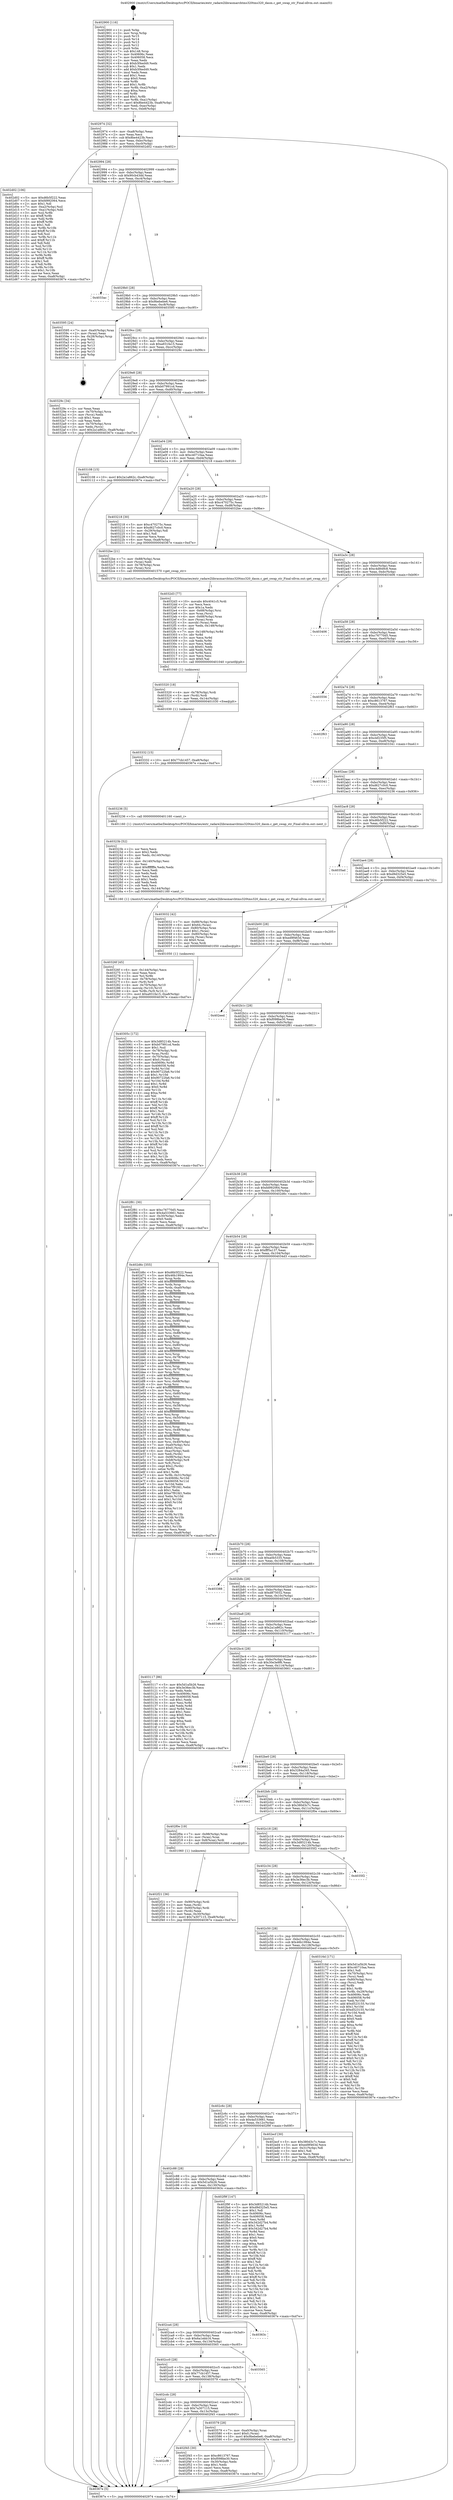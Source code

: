 digraph "0x402900" {
  label = "0x402900 (/mnt/c/Users/mathe/Desktop/tcc/POCII/binaries/extr_radare2librasmarchtms320tms320_dasm.c_get_swap_str_Final-ollvm.out::main(0))"
  labelloc = "t"
  node[shape=record]

  Entry [label="",width=0.3,height=0.3,shape=circle,fillcolor=black,style=filled]
  "0x402974" [label="{
     0x402974 [32]\l
     | [instrs]\l
     &nbsp;&nbsp;0x402974 \<+6\>: mov -0xa8(%rbp),%eax\l
     &nbsp;&nbsp;0x40297a \<+2\>: mov %eax,%ecx\l
     &nbsp;&nbsp;0x40297c \<+6\>: sub $0x8be4423b,%ecx\l
     &nbsp;&nbsp;0x402982 \<+6\>: mov %eax,-0xbc(%rbp)\l
     &nbsp;&nbsp;0x402988 \<+6\>: mov %ecx,-0xc0(%rbp)\l
     &nbsp;&nbsp;0x40298e \<+6\>: je 0000000000402d02 \<main+0x402\>\l
  }"]
  "0x402d02" [label="{
     0x402d02 [106]\l
     | [instrs]\l
     &nbsp;&nbsp;0x402d02 \<+5\>: mov $0xd6b5f222,%eax\l
     &nbsp;&nbsp;0x402d07 \<+5\>: mov $0xfd992064,%ecx\l
     &nbsp;&nbsp;0x402d0c \<+2\>: mov $0x1,%dl\l
     &nbsp;&nbsp;0x402d0e \<+7\>: mov -0xa2(%rbp),%sil\l
     &nbsp;&nbsp;0x402d15 \<+7\>: mov -0xa1(%rbp),%dil\l
     &nbsp;&nbsp;0x402d1c \<+3\>: mov %sil,%r8b\l
     &nbsp;&nbsp;0x402d1f \<+4\>: xor $0xff,%r8b\l
     &nbsp;&nbsp;0x402d23 \<+3\>: mov %dil,%r9b\l
     &nbsp;&nbsp;0x402d26 \<+4\>: xor $0xff,%r9b\l
     &nbsp;&nbsp;0x402d2a \<+3\>: xor $0x1,%dl\l
     &nbsp;&nbsp;0x402d2d \<+3\>: mov %r8b,%r10b\l
     &nbsp;&nbsp;0x402d30 \<+4\>: and $0xff,%r10b\l
     &nbsp;&nbsp;0x402d34 \<+3\>: and %dl,%sil\l
     &nbsp;&nbsp;0x402d37 \<+3\>: mov %r9b,%r11b\l
     &nbsp;&nbsp;0x402d3a \<+4\>: and $0xff,%r11b\l
     &nbsp;&nbsp;0x402d3e \<+3\>: and %dl,%dil\l
     &nbsp;&nbsp;0x402d41 \<+3\>: or %sil,%r10b\l
     &nbsp;&nbsp;0x402d44 \<+3\>: or %dil,%r11b\l
     &nbsp;&nbsp;0x402d47 \<+3\>: xor %r11b,%r10b\l
     &nbsp;&nbsp;0x402d4a \<+3\>: or %r9b,%r8b\l
     &nbsp;&nbsp;0x402d4d \<+4\>: xor $0xff,%r8b\l
     &nbsp;&nbsp;0x402d51 \<+3\>: or $0x1,%dl\l
     &nbsp;&nbsp;0x402d54 \<+3\>: and %dl,%r8b\l
     &nbsp;&nbsp;0x402d57 \<+3\>: or %r8b,%r10b\l
     &nbsp;&nbsp;0x402d5a \<+4\>: test $0x1,%r10b\l
     &nbsp;&nbsp;0x402d5e \<+3\>: cmovne %ecx,%eax\l
     &nbsp;&nbsp;0x402d61 \<+6\>: mov %eax,-0xa8(%rbp)\l
     &nbsp;&nbsp;0x402d67 \<+5\>: jmp 000000000040367e \<main+0xd7e\>\l
  }"]
  "0x402994" [label="{
     0x402994 [28]\l
     | [instrs]\l
     &nbsp;&nbsp;0x402994 \<+5\>: jmp 0000000000402999 \<main+0x99\>\l
     &nbsp;&nbsp;0x402999 \<+6\>: mov -0xbc(%rbp),%eax\l
     &nbsp;&nbsp;0x40299f \<+5\>: sub $0x90cb43dd,%eax\l
     &nbsp;&nbsp;0x4029a4 \<+6\>: mov %eax,-0xc4(%rbp)\l
     &nbsp;&nbsp;0x4029aa \<+6\>: je 00000000004033ac \<main+0xaac\>\l
  }"]
  "0x40367e" [label="{
     0x40367e [5]\l
     | [instrs]\l
     &nbsp;&nbsp;0x40367e \<+5\>: jmp 0000000000402974 \<main+0x74\>\l
  }"]
  "0x402900" [label="{
     0x402900 [116]\l
     | [instrs]\l
     &nbsp;&nbsp;0x402900 \<+1\>: push %rbp\l
     &nbsp;&nbsp;0x402901 \<+3\>: mov %rsp,%rbp\l
     &nbsp;&nbsp;0x402904 \<+2\>: push %r15\l
     &nbsp;&nbsp;0x402906 \<+2\>: push %r14\l
     &nbsp;&nbsp;0x402908 \<+2\>: push %r13\l
     &nbsp;&nbsp;0x40290a \<+2\>: push %r12\l
     &nbsp;&nbsp;0x40290c \<+1\>: push %rbx\l
     &nbsp;&nbsp;0x40290d \<+7\>: sub $0x148,%rsp\l
     &nbsp;&nbsp;0x402914 \<+7\>: mov 0x40606c,%eax\l
     &nbsp;&nbsp;0x40291b \<+7\>: mov 0x406058,%ecx\l
     &nbsp;&nbsp;0x402922 \<+2\>: mov %eax,%edx\l
     &nbsp;&nbsp;0x402924 \<+6\>: sub $0xb3f4ed49,%edx\l
     &nbsp;&nbsp;0x40292a \<+3\>: sub $0x1,%edx\l
     &nbsp;&nbsp;0x40292d \<+6\>: add $0xb3f4ed49,%edx\l
     &nbsp;&nbsp;0x402933 \<+3\>: imul %edx,%eax\l
     &nbsp;&nbsp;0x402936 \<+3\>: and $0x1,%eax\l
     &nbsp;&nbsp;0x402939 \<+3\>: cmp $0x0,%eax\l
     &nbsp;&nbsp;0x40293c \<+4\>: sete %r8b\l
     &nbsp;&nbsp;0x402940 \<+4\>: and $0x1,%r8b\l
     &nbsp;&nbsp;0x402944 \<+7\>: mov %r8b,-0xa2(%rbp)\l
     &nbsp;&nbsp;0x40294b \<+3\>: cmp $0xa,%ecx\l
     &nbsp;&nbsp;0x40294e \<+4\>: setl %r8b\l
     &nbsp;&nbsp;0x402952 \<+4\>: and $0x1,%r8b\l
     &nbsp;&nbsp;0x402956 \<+7\>: mov %r8b,-0xa1(%rbp)\l
     &nbsp;&nbsp;0x40295d \<+10\>: movl $0x8be4423b,-0xa8(%rbp)\l
     &nbsp;&nbsp;0x402967 \<+6\>: mov %edi,-0xac(%rbp)\l
     &nbsp;&nbsp;0x40296d \<+7\>: mov %rsi,-0xb8(%rbp)\l
  }"]
  Exit [label="",width=0.3,height=0.3,shape=circle,fillcolor=black,style=filled,peripheries=2]
  "0x4033ac" [label="{
     0x4033ac\l
  }", style=dashed]
  "0x4029b0" [label="{
     0x4029b0 [28]\l
     | [instrs]\l
     &nbsp;&nbsp;0x4029b0 \<+5\>: jmp 00000000004029b5 \<main+0xb5\>\l
     &nbsp;&nbsp;0x4029b5 \<+6\>: mov -0xbc(%rbp),%eax\l
     &nbsp;&nbsp;0x4029bb \<+5\>: sub $0x9bebebe6,%eax\l
     &nbsp;&nbsp;0x4029c0 \<+6\>: mov %eax,-0xc8(%rbp)\l
     &nbsp;&nbsp;0x4029c6 \<+6\>: je 0000000000403595 \<main+0xc95\>\l
  }"]
  "0x403332" [label="{
     0x403332 [15]\l
     | [instrs]\l
     &nbsp;&nbsp;0x403332 \<+10\>: movl $0x77cb1457,-0xa8(%rbp)\l
     &nbsp;&nbsp;0x40333c \<+5\>: jmp 000000000040367e \<main+0xd7e\>\l
  }"]
  "0x403595" [label="{
     0x403595 [24]\l
     | [instrs]\l
     &nbsp;&nbsp;0x403595 \<+7\>: mov -0xa0(%rbp),%rax\l
     &nbsp;&nbsp;0x40359c \<+2\>: mov (%rax),%eax\l
     &nbsp;&nbsp;0x40359e \<+4\>: lea -0x28(%rbp),%rsp\l
     &nbsp;&nbsp;0x4035a2 \<+1\>: pop %rbx\l
     &nbsp;&nbsp;0x4035a3 \<+2\>: pop %r12\l
     &nbsp;&nbsp;0x4035a5 \<+2\>: pop %r13\l
     &nbsp;&nbsp;0x4035a7 \<+2\>: pop %r14\l
     &nbsp;&nbsp;0x4035a9 \<+2\>: pop %r15\l
     &nbsp;&nbsp;0x4035ab \<+1\>: pop %rbp\l
     &nbsp;&nbsp;0x4035ac \<+1\>: ret\l
  }"]
  "0x4029cc" [label="{
     0x4029cc [28]\l
     | [instrs]\l
     &nbsp;&nbsp;0x4029cc \<+5\>: jmp 00000000004029d1 \<main+0xd1\>\l
     &nbsp;&nbsp;0x4029d1 \<+6\>: mov -0xbc(%rbp),%eax\l
     &nbsp;&nbsp;0x4029d7 \<+5\>: sub $0xa931fa15,%eax\l
     &nbsp;&nbsp;0x4029dc \<+6\>: mov %eax,-0xcc(%rbp)\l
     &nbsp;&nbsp;0x4029e2 \<+6\>: je 000000000040329c \<main+0x99c\>\l
  }"]
  "0x403320" [label="{
     0x403320 [18]\l
     | [instrs]\l
     &nbsp;&nbsp;0x403320 \<+4\>: mov -0x78(%rbp),%rdi\l
     &nbsp;&nbsp;0x403324 \<+3\>: mov (%rdi),%rdi\l
     &nbsp;&nbsp;0x403327 \<+6\>: mov %eax,-0x14c(%rbp)\l
     &nbsp;&nbsp;0x40332d \<+5\>: call 0000000000401030 \<free@plt\>\l
     | [calls]\l
     &nbsp;&nbsp;0x401030 \{1\} (unknown)\l
  }"]
  "0x40329c" [label="{
     0x40329c [34]\l
     | [instrs]\l
     &nbsp;&nbsp;0x40329c \<+2\>: xor %eax,%eax\l
     &nbsp;&nbsp;0x40329e \<+4\>: mov -0x70(%rbp),%rcx\l
     &nbsp;&nbsp;0x4032a2 \<+2\>: mov (%rcx),%edx\l
     &nbsp;&nbsp;0x4032a4 \<+3\>: sub $0x1,%eax\l
     &nbsp;&nbsp;0x4032a7 \<+2\>: sub %eax,%edx\l
     &nbsp;&nbsp;0x4032a9 \<+4\>: mov -0x70(%rbp),%rcx\l
     &nbsp;&nbsp;0x4032ad \<+2\>: mov %edx,(%rcx)\l
     &nbsp;&nbsp;0x4032af \<+10\>: movl $0x2a1a862c,-0xa8(%rbp)\l
     &nbsp;&nbsp;0x4032b9 \<+5\>: jmp 000000000040367e \<main+0xd7e\>\l
  }"]
  "0x4029e8" [label="{
     0x4029e8 [28]\l
     | [instrs]\l
     &nbsp;&nbsp;0x4029e8 \<+5\>: jmp 00000000004029ed \<main+0xed\>\l
     &nbsp;&nbsp;0x4029ed \<+6\>: mov -0xbc(%rbp),%eax\l
     &nbsp;&nbsp;0x4029f3 \<+5\>: sub $0xb07991cd,%eax\l
     &nbsp;&nbsp;0x4029f8 \<+6\>: mov %eax,-0xd0(%rbp)\l
     &nbsp;&nbsp;0x4029fe \<+6\>: je 0000000000403108 \<main+0x808\>\l
  }"]
  "0x4032d3" [label="{
     0x4032d3 [77]\l
     | [instrs]\l
     &nbsp;&nbsp;0x4032d3 \<+10\>: movabs $0x4041c5,%rdi\l
     &nbsp;&nbsp;0x4032dd \<+2\>: xor %ecx,%ecx\l
     &nbsp;&nbsp;0x4032df \<+5\>: mov $0x1a,%edx\l
     &nbsp;&nbsp;0x4032e4 \<+4\>: mov -0x68(%rbp),%rsi\l
     &nbsp;&nbsp;0x4032e8 \<+3\>: mov %rax,(%rsi)\l
     &nbsp;&nbsp;0x4032eb \<+4\>: mov -0x68(%rbp),%rax\l
     &nbsp;&nbsp;0x4032ef \<+3\>: mov (%rax),%rax\l
     &nbsp;&nbsp;0x4032f2 \<+3\>: movsbl (%rax),%eax\l
     &nbsp;&nbsp;0x4032f5 \<+6\>: mov %edx,-0x148(%rbp)\l
     &nbsp;&nbsp;0x4032fb \<+1\>: cltd\l
     &nbsp;&nbsp;0x4032fc \<+7\>: mov -0x148(%rbp),%r8d\l
     &nbsp;&nbsp;0x403303 \<+3\>: idiv %r8d\l
     &nbsp;&nbsp;0x403306 \<+3\>: mov %ecx,%r9d\l
     &nbsp;&nbsp;0x403309 \<+3\>: sub %edx,%r9d\l
     &nbsp;&nbsp;0x40330c \<+2\>: mov %ecx,%edx\l
     &nbsp;&nbsp;0x40330e \<+3\>: sub $0x61,%edx\l
     &nbsp;&nbsp;0x403311 \<+3\>: add %edx,%r9d\l
     &nbsp;&nbsp;0x403314 \<+3\>: sub %r9d,%ecx\l
     &nbsp;&nbsp;0x403317 \<+2\>: mov %ecx,%esi\l
     &nbsp;&nbsp;0x403319 \<+2\>: mov $0x0,%al\l
     &nbsp;&nbsp;0x40331b \<+5\>: call 0000000000401040 \<printf@plt\>\l
     | [calls]\l
     &nbsp;&nbsp;0x401040 \{1\} (unknown)\l
  }"]
  "0x403108" [label="{
     0x403108 [15]\l
     | [instrs]\l
     &nbsp;&nbsp;0x403108 \<+10\>: movl $0x2a1a862c,-0xa8(%rbp)\l
     &nbsp;&nbsp;0x403112 \<+5\>: jmp 000000000040367e \<main+0xd7e\>\l
  }"]
  "0x402a04" [label="{
     0x402a04 [28]\l
     | [instrs]\l
     &nbsp;&nbsp;0x402a04 \<+5\>: jmp 0000000000402a09 \<main+0x109\>\l
     &nbsp;&nbsp;0x402a09 \<+6\>: mov -0xbc(%rbp),%eax\l
     &nbsp;&nbsp;0x402a0f \<+5\>: sub $0xc40710aa,%eax\l
     &nbsp;&nbsp;0x402a14 \<+6\>: mov %eax,-0xd4(%rbp)\l
     &nbsp;&nbsp;0x402a1a \<+6\>: je 0000000000403218 \<main+0x918\>\l
  }"]
  "0x40326f" [label="{
     0x40326f [45]\l
     | [instrs]\l
     &nbsp;&nbsp;0x40326f \<+6\>: mov -0x144(%rbp),%ecx\l
     &nbsp;&nbsp;0x403275 \<+3\>: imul %eax,%ecx\l
     &nbsp;&nbsp;0x403278 \<+3\>: mov %cl,%r8b\l
     &nbsp;&nbsp;0x40327b \<+4\>: mov -0x78(%rbp),%r9\l
     &nbsp;&nbsp;0x40327f \<+3\>: mov (%r9),%r9\l
     &nbsp;&nbsp;0x403282 \<+4\>: mov -0x70(%rbp),%r10\l
     &nbsp;&nbsp;0x403286 \<+3\>: movslq (%r10),%r10\l
     &nbsp;&nbsp;0x403289 \<+4\>: mov %r8b,(%r9,%r10,1)\l
     &nbsp;&nbsp;0x40328d \<+10\>: movl $0xa931fa15,-0xa8(%rbp)\l
     &nbsp;&nbsp;0x403297 \<+5\>: jmp 000000000040367e \<main+0xd7e\>\l
  }"]
  "0x403218" [label="{
     0x403218 [30]\l
     | [instrs]\l
     &nbsp;&nbsp;0x403218 \<+5\>: mov $0xc470275c,%eax\l
     &nbsp;&nbsp;0x40321d \<+5\>: mov $0xd627c0c0,%ecx\l
     &nbsp;&nbsp;0x403222 \<+3\>: mov -0x29(%rbp),%dl\l
     &nbsp;&nbsp;0x403225 \<+3\>: test $0x1,%dl\l
     &nbsp;&nbsp;0x403228 \<+3\>: cmovne %ecx,%eax\l
     &nbsp;&nbsp;0x40322b \<+6\>: mov %eax,-0xa8(%rbp)\l
     &nbsp;&nbsp;0x403231 \<+5\>: jmp 000000000040367e \<main+0xd7e\>\l
  }"]
  "0x402a20" [label="{
     0x402a20 [28]\l
     | [instrs]\l
     &nbsp;&nbsp;0x402a20 \<+5\>: jmp 0000000000402a25 \<main+0x125\>\l
     &nbsp;&nbsp;0x402a25 \<+6\>: mov -0xbc(%rbp),%eax\l
     &nbsp;&nbsp;0x402a2b \<+5\>: sub $0xc470275c,%eax\l
     &nbsp;&nbsp;0x402a30 \<+6\>: mov %eax,-0xd8(%rbp)\l
     &nbsp;&nbsp;0x402a36 \<+6\>: je 00000000004032be \<main+0x9be\>\l
  }"]
  "0x40323b" [label="{
     0x40323b [52]\l
     | [instrs]\l
     &nbsp;&nbsp;0x40323b \<+2\>: xor %ecx,%ecx\l
     &nbsp;&nbsp;0x40323d \<+5\>: mov $0x2,%edx\l
     &nbsp;&nbsp;0x403242 \<+6\>: mov %edx,-0x140(%rbp)\l
     &nbsp;&nbsp;0x403248 \<+1\>: cltd\l
     &nbsp;&nbsp;0x403249 \<+6\>: mov -0x140(%rbp),%esi\l
     &nbsp;&nbsp;0x40324f \<+2\>: idiv %esi\l
     &nbsp;&nbsp;0x403251 \<+6\>: imul $0xfffffffe,%edx,%edx\l
     &nbsp;&nbsp;0x403257 \<+2\>: mov %ecx,%edi\l
     &nbsp;&nbsp;0x403259 \<+2\>: sub %edx,%edi\l
     &nbsp;&nbsp;0x40325b \<+2\>: mov %ecx,%edx\l
     &nbsp;&nbsp;0x40325d \<+3\>: sub $0x1,%edx\l
     &nbsp;&nbsp;0x403260 \<+2\>: add %edx,%edi\l
     &nbsp;&nbsp;0x403262 \<+2\>: sub %edi,%ecx\l
     &nbsp;&nbsp;0x403264 \<+6\>: mov %ecx,-0x144(%rbp)\l
     &nbsp;&nbsp;0x40326a \<+5\>: call 0000000000401160 \<next_i\>\l
     | [calls]\l
     &nbsp;&nbsp;0x401160 \{1\} (/mnt/c/Users/mathe/Desktop/tcc/POCII/binaries/extr_radare2librasmarchtms320tms320_dasm.c_get_swap_str_Final-ollvm.out::next_i)\l
  }"]
  "0x4032be" [label="{
     0x4032be [21]\l
     | [instrs]\l
     &nbsp;&nbsp;0x4032be \<+7\>: mov -0x88(%rbp),%rax\l
     &nbsp;&nbsp;0x4032c5 \<+2\>: mov (%rax),%edi\l
     &nbsp;&nbsp;0x4032c7 \<+4\>: mov -0x78(%rbp),%rax\l
     &nbsp;&nbsp;0x4032cb \<+3\>: mov (%rax),%rsi\l
     &nbsp;&nbsp;0x4032ce \<+5\>: call 0000000000401570 \<get_swap_str\>\l
     | [calls]\l
     &nbsp;&nbsp;0x401570 \{1\} (/mnt/c/Users/mathe/Desktop/tcc/POCII/binaries/extr_radare2librasmarchtms320tms320_dasm.c_get_swap_str_Final-ollvm.out::get_swap_str)\l
  }"]
  "0x402a3c" [label="{
     0x402a3c [28]\l
     | [instrs]\l
     &nbsp;&nbsp;0x402a3c \<+5\>: jmp 0000000000402a41 \<main+0x141\>\l
     &nbsp;&nbsp;0x402a41 \<+6\>: mov -0xbc(%rbp),%eax\l
     &nbsp;&nbsp;0x402a47 \<+5\>: sub $0xc4d849c8,%eax\l
     &nbsp;&nbsp;0x402a4c \<+6\>: mov %eax,-0xdc(%rbp)\l
     &nbsp;&nbsp;0x402a52 \<+6\>: je 0000000000403406 \<main+0xb06\>\l
  }"]
  "0x40305c" [label="{
     0x40305c [172]\l
     | [instrs]\l
     &nbsp;&nbsp;0x40305c \<+5\>: mov $0x3d85214b,%ecx\l
     &nbsp;&nbsp;0x403061 \<+5\>: mov $0xb07991cd,%edx\l
     &nbsp;&nbsp;0x403066 \<+3\>: mov $0x1,%sil\l
     &nbsp;&nbsp;0x403069 \<+4\>: mov -0x78(%rbp),%rdi\l
     &nbsp;&nbsp;0x40306d \<+3\>: mov %rax,(%rdi)\l
     &nbsp;&nbsp;0x403070 \<+4\>: mov -0x70(%rbp),%rax\l
     &nbsp;&nbsp;0x403074 \<+6\>: movl $0x0,(%rax)\l
     &nbsp;&nbsp;0x40307a \<+8\>: mov 0x40606c,%r8d\l
     &nbsp;&nbsp;0x403082 \<+8\>: mov 0x406058,%r9d\l
     &nbsp;&nbsp;0x40308a \<+3\>: mov %r8d,%r10d\l
     &nbsp;&nbsp;0x40308d \<+7\>: sub $0x90722fa6,%r10d\l
     &nbsp;&nbsp;0x403094 \<+4\>: sub $0x1,%r10d\l
     &nbsp;&nbsp;0x403098 \<+7\>: add $0x90722fa6,%r10d\l
     &nbsp;&nbsp;0x40309f \<+4\>: imul %r10d,%r8d\l
     &nbsp;&nbsp;0x4030a3 \<+4\>: and $0x1,%r8d\l
     &nbsp;&nbsp;0x4030a7 \<+4\>: cmp $0x0,%r8d\l
     &nbsp;&nbsp;0x4030ab \<+4\>: sete %r11b\l
     &nbsp;&nbsp;0x4030af \<+4\>: cmp $0xa,%r9d\l
     &nbsp;&nbsp;0x4030b3 \<+3\>: setl %bl\l
     &nbsp;&nbsp;0x4030b6 \<+3\>: mov %r11b,%r14b\l
     &nbsp;&nbsp;0x4030b9 \<+4\>: xor $0xff,%r14b\l
     &nbsp;&nbsp;0x4030bd \<+3\>: mov %bl,%r15b\l
     &nbsp;&nbsp;0x4030c0 \<+4\>: xor $0xff,%r15b\l
     &nbsp;&nbsp;0x4030c4 \<+4\>: xor $0x1,%sil\l
     &nbsp;&nbsp;0x4030c8 \<+3\>: mov %r14b,%r12b\l
     &nbsp;&nbsp;0x4030cb \<+4\>: and $0xff,%r12b\l
     &nbsp;&nbsp;0x4030cf \<+3\>: and %sil,%r11b\l
     &nbsp;&nbsp;0x4030d2 \<+3\>: mov %r15b,%r13b\l
     &nbsp;&nbsp;0x4030d5 \<+4\>: and $0xff,%r13b\l
     &nbsp;&nbsp;0x4030d9 \<+3\>: and %sil,%bl\l
     &nbsp;&nbsp;0x4030dc \<+3\>: or %r11b,%r12b\l
     &nbsp;&nbsp;0x4030df \<+3\>: or %bl,%r13b\l
     &nbsp;&nbsp;0x4030e2 \<+3\>: xor %r13b,%r12b\l
     &nbsp;&nbsp;0x4030e5 \<+3\>: or %r15b,%r14b\l
     &nbsp;&nbsp;0x4030e8 \<+4\>: xor $0xff,%r14b\l
     &nbsp;&nbsp;0x4030ec \<+4\>: or $0x1,%sil\l
     &nbsp;&nbsp;0x4030f0 \<+3\>: and %sil,%r14b\l
     &nbsp;&nbsp;0x4030f3 \<+3\>: or %r14b,%r12b\l
     &nbsp;&nbsp;0x4030f6 \<+4\>: test $0x1,%r12b\l
     &nbsp;&nbsp;0x4030fa \<+3\>: cmovne %edx,%ecx\l
     &nbsp;&nbsp;0x4030fd \<+6\>: mov %ecx,-0xa8(%rbp)\l
     &nbsp;&nbsp;0x403103 \<+5\>: jmp 000000000040367e \<main+0xd7e\>\l
  }"]
  "0x403406" [label="{
     0x403406\l
  }", style=dashed]
  "0x402a58" [label="{
     0x402a58 [28]\l
     | [instrs]\l
     &nbsp;&nbsp;0x402a58 \<+5\>: jmp 0000000000402a5d \<main+0x15d\>\l
     &nbsp;&nbsp;0x402a5d \<+6\>: mov -0xbc(%rbp),%eax\l
     &nbsp;&nbsp;0x402a63 \<+5\>: sub $0xc76770d5,%eax\l
     &nbsp;&nbsp;0x402a68 \<+6\>: mov %eax,-0xe0(%rbp)\l
     &nbsp;&nbsp;0x402a6e \<+6\>: je 0000000000403556 \<main+0xc56\>\l
  }"]
  "0x402cf8" [label="{
     0x402cf8\l
  }", style=dashed]
  "0x403556" [label="{
     0x403556\l
  }", style=dashed]
  "0x402a74" [label="{
     0x402a74 [28]\l
     | [instrs]\l
     &nbsp;&nbsp;0x402a74 \<+5\>: jmp 0000000000402a79 \<main+0x179\>\l
     &nbsp;&nbsp;0x402a79 \<+6\>: mov -0xbc(%rbp),%eax\l
     &nbsp;&nbsp;0x402a7f \<+5\>: sub $0xc8613767,%eax\l
     &nbsp;&nbsp;0x402a84 \<+6\>: mov %eax,-0xe4(%rbp)\l
     &nbsp;&nbsp;0x402a8a \<+6\>: je 0000000000402f63 \<main+0x663\>\l
  }"]
  "0x402f45" [label="{
     0x402f45 [30]\l
     | [instrs]\l
     &nbsp;&nbsp;0x402f45 \<+5\>: mov $0xc8613767,%eax\l
     &nbsp;&nbsp;0x402f4a \<+5\>: mov $0xf098be30,%ecx\l
     &nbsp;&nbsp;0x402f4f \<+3\>: mov -0x30(%rbp),%edx\l
     &nbsp;&nbsp;0x402f52 \<+3\>: cmp $0x1,%edx\l
     &nbsp;&nbsp;0x402f55 \<+3\>: cmovl %ecx,%eax\l
     &nbsp;&nbsp;0x402f58 \<+6\>: mov %eax,-0xa8(%rbp)\l
     &nbsp;&nbsp;0x402f5e \<+5\>: jmp 000000000040367e \<main+0xd7e\>\l
  }"]
  "0x402f63" [label="{
     0x402f63\l
  }", style=dashed]
  "0x402a90" [label="{
     0x402a90 [28]\l
     | [instrs]\l
     &nbsp;&nbsp;0x402a90 \<+5\>: jmp 0000000000402a95 \<main+0x195\>\l
     &nbsp;&nbsp;0x402a95 \<+6\>: mov -0xbc(%rbp),%eax\l
     &nbsp;&nbsp;0x402a9b \<+5\>: sub $0xcbf235f5,%eax\l
     &nbsp;&nbsp;0x402aa0 \<+6\>: mov %eax,-0xe8(%rbp)\l
     &nbsp;&nbsp;0x402aa6 \<+6\>: je 0000000000403341 \<main+0xa41\>\l
  }"]
  "0x402cdc" [label="{
     0x402cdc [28]\l
     | [instrs]\l
     &nbsp;&nbsp;0x402cdc \<+5\>: jmp 0000000000402ce1 \<main+0x3e1\>\l
     &nbsp;&nbsp;0x402ce1 \<+6\>: mov -0xbc(%rbp),%eax\l
     &nbsp;&nbsp;0x402ce7 \<+5\>: sub $0x7a307115,%eax\l
     &nbsp;&nbsp;0x402cec \<+6\>: mov %eax,-0x13c(%rbp)\l
     &nbsp;&nbsp;0x402cf2 \<+6\>: je 0000000000402f45 \<main+0x645\>\l
  }"]
  "0x403341" [label="{
     0x403341\l
  }", style=dashed]
  "0x402aac" [label="{
     0x402aac [28]\l
     | [instrs]\l
     &nbsp;&nbsp;0x402aac \<+5\>: jmp 0000000000402ab1 \<main+0x1b1\>\l
     &nbsp;&nbsp;0x402ab1 \<+6\>: mov -0xbc(%rbp),%eax\l
     &nbsp;&nbsp;0x402ab7 \<+5\>: sub $0xd627c0c0,%eax\l
     &nbsp;&nbsp;0x402abc \<+6\>: mov %eax,-0xec(%rbp)\l
     &nbsp;&nbsp;0x402ac2 \<+6\>: je 0000000000403236 \<main+0x936\>\l
  }"]
  "0x403579" [label="{
     0x403579 [28]\l
     | [instrs]\l
     &nbsp;&nbsp;0x403579 \<+7\>: mov -0xa0(%rbp),%rax\l
     &nbsp;&nbsp;0x403580 \<+6\>: movl $0x0,(%rax)\l
     &nbsp;&nbsp;0x403586 \<+10\>: movl $0x9bebebe6,-0xa8(%rbp)\l
     &nbsp;&nbsp;0x403590 \<+5\>: jmp 000000000040367e \<main+0xd7e\>\l
  }"]
  "0x403236" [label="{
     0x403236 [5]\l
     | [instrs]\l
     &nbsp;&nbsp;0x403236 \<+5\>: call 0000000000401160 \<next_i\>\l
     | [calls]\l
     &nbsp;&nbsp;0x401160 \{1\} (/mnt/c/Users/mathe/Desktop/tcc/POCII/binaries/extr_radare2librasmarchtms320tms320_dasm.c_get_swap_str_Final-ollvm.out::next_i)\l
  }"]
  "0x402ac8" [label="{
     0x402ac8 [28]\l
     | [instrs]\l
     &nbsp;&nbsp;0x402ac8 \<+5\>: jmp 0000000000402acd \<main+0x1cd\>\l
     &nbsp;&nbsp;0x402acd \<+6\>: mov -0xbc(%rbp),%eax\l
     &nbsp;&nbsp;0x402ad3 \<+5\>: sub $0xd6b5f222,%eax\l
     &nbsp;&nbsp;0x402ad8 \<+6\>: mov %eax,-0xf0(%rbp)\l
     &nbsp;&nbsp;0x402ade \<+6\>: je 00000000004035ad \<main+0xcad\>\l
  }"]
  "0x402cc0" [label="{
     0x402cc0 [28]\l
     | [instrs]\l
     &nbsp;&nbsp;0x402cc0 \<+5\>: jmp 0000000000402cc5 \<main+0x3c5\>\l
     &nbsp;&nbsp;0x402cc5 \<+6\>: mov -0xbc(%rbp),%eax\l
     &nbsp;&nbsp;0x402ccb \<+5\>: sub $0x77cb1457,%eax\l
     &nbsp;&nbsp;0x402cd0 \<+6\>: mov %eax,-0x138(%rbp)\l
     &nbsp;&nbsp;0x402cd6 \<+6\>: je 0000000000403579 \<main+0xc79\>\l
  }"]
  "0x4035ad" [label="{
     0x4035ad\l
  }", style=dashed]
  "0x402ae4" [label="{
     0x402ae4 [28]\l
     | [instrs]\l
     &nbsp;&nbsp;0x402ae4 \<+5\>: jmp 0000000000402ae9 \<main+0x1e9\>\l
     &nbsp;&nbsp;0x402ae9 \<+6\>: mov -0xbc(%rbp),%eax\l
     &nbsp;&nbsp;0x402aef \<+5\>: sub $0xd9d325e5,%eax\l
     &nbsp;&nbsp;0x402af4 \<+6\>: mov %eax,-0xf4(%rbp)\l
     &nbsp;&nbsp;0x402afa \<+6\>: je 0000000000403032 \<main+0x732\>\l
  }"]
  "0x403565" [label="{
     0x403565\l
  }", style=dashed]
  "0x403032" [label="{
     0x403032 [42]\l
     | [instrs]\l
     &nbsp;&nbsp;0x403032 \<+7\>: mov -0x88(%rbp),%rax\l
     &nbsp;&nbsp;0x403039 \<+6\>: movl $0x64,(%rax)\l
     &nbsp;&nbsp;0x40303f \<+4\>: mov -0x80(%rbp),%rax\l
     &nbsp;&nbsp;0x403043 \<+6\>: movl $0x1,(%rax)\l
     &nbsp;&nbsp;0x403049 \<+4\>: mov -0x80(%rbp),%rax\l
     &nbsp;&nbsp;0x40304d \<+3\>: movslq (%rax),%rax\l
     &nbsp;&nbsp;0x403050 \<+4\>: shl $0x0,%rax\l
     &nbsp;&nbsp;0x403054 \<+3\>: mov %rax,%rdi\l
     &nbsp;&nbsp;0x403057 \<+5\>: call 0000000000401050 \<malloc@plt\>\l
     | [calls]\l
     &nbsp;&nbsp;0x401050 \{1\} (unknown)\l
  }"]
  "0x402b00" [label="{
     0x402b00 [28]\l
     | [instrs]\l
     &nbsp;&nbsp;0x402b00 \<+5\>: jmp 0000000000402b05 \<main+0x205\>\l
     &nbsp;&nbsp;0x402b05 \<+6\>: mov -0xbc(%rbp),%eax\l
     &nbsp;&nbsp;0x402b0b \<+5\>: sub $0xed9f463d,%eax\l
     &nbsp;&nbsp;0x402b10 \<+6\>: mov %eax,-0xf8(%rbp)\l
     &nbsp;&nbsp;0x402b16 \<+6\>: je 0000000000402eed \<main+0x5ed\>\l
  }"]
  "0x402ca4" [label="{
     0x402ca4 [28]\l
     | [instrs]\l
     &nbsp;&nbsp;0x402ca4 \<+5\>: jmp 0000000000402ca9 \<main+0x3a9\>\l
     &nbsp;&nbsp;0x402ca9 \<+6\>: mov -0xbc(%rbp),%eax\l
     &nbsp;&nbsp;0x402caf \<+5\>: sub $0x6a1ebb16,%eax\l
     &nbsp;&nbsp;0x402cb4 \<+6\>: mov %eax,-0x134(%rbp)\l
     &nbsp;&nbsp;0x402cba \<+6\>: je 0000000000403565 \<main+0xc65\>\l
  }"]
  "0x402eed" [label="{
     0x402eed\l
  }", style=dashed]
  "0x402b1c" [label="{
     0x402b1c [28]\l
     | [instrs]\l
     &nbsp;&nbsp;0x402b1c \<+5\>: jmp 0000000000402b21 \<main+0x221\>\l
     &nbsp;&nbsp;0x402b21 \<+6\>: mov -0xbc(%rbp),%eax\l
     &nbsp;&nbsp;0x402b27 \<+5\>: sub $0xf098be30,%eax\l
     &nbsp;&nbsp;0x402b2c \<+6\>: mov %eax,-0xfc(%rbp)\l
     &nbsp;&nbsp;0x402b32 \<+6\>: je 0000000000402f81 \<main+0x681\>\l
  }"]
  "0x40363c" [label="{
     0x40363c\l
  }", style=dashed]
  "0x402f81" [label="{
     0x402f81 [30]\l
     | [instrs]\l
     &nbsp;&nbsp;0x402f81 \<+5\>: mov $0xc76770d5,%eax\l
     &nbsp;&nbsp;0x402f86 \<+5\>: mov $0x4a533661,%ecx\l
     &nbsp;&nbsp;0x402f8b \<+3\>: mov -0x30(%rbp),%edx\l
     &nbsp;&nbsp;0x402f8e \<+3\>: cmp $0x0,%edx\l
     &nbsp;&nbsp;0x402f91 \<+3\>: cmove %ecx,%eax\l
     &nbsp;&nbsp;0x402f94 \<+6\>: mov %eax,-0xa8(%rbp)\l
     &nbsp;&nbsp;0x402f9a \<+5\>: jmp 000000000040367e \<main+0xd7e\>\l
  }"]
  "0x402b38" [label="{
     0x402b38 [28]\l
     | [instrs]\l
     &nbsp;&nbsp;0x402b38 \<+5\>: jmp 0000000000402b3d \<main+0x23d\>\l
     &nbsp;&nbsp;0x402b3d \<+6\>: mov -0xbc(%rbp),%eax\l
     &nbsp;&nbsp;0x402b43 \<+5\>: sub $0xfd992064,%eax\l
     &nbsp;&nbsp;0x402b48 \<+6\>: mov %eax,-0x100(%rbp)\l
     &nbsp;&nbsp;0x402b4e \<+6\>: je 0000000000402d6c \<main+0x46c\>\l
  }"]
  "0x402c88" [label="{
     0x402c88 [28]\l
     | [instrs]\l
     &nbsp;&nbsp;0x402c88 \<+5\>: jmp 0000000000402c8d \<main+0x38d\>\l
     &nbsp;&nbsp;0x402c8d \<+6\>: mov -0xbc(%rbp),%eax\l
     &nbsp;&nbsp;0x402c93 \<+5\>: sub $0x5d1a5b26,%eax\l
     &nbsp;&nbsp;0x402c98 \<+6\>: mov %eax,-0x130(%rbp)\l
     &nbsp;&nbsp;0x402c9e \<+6\>: je 000000000040363c \<main+0xd3c\>\l
  }"]
  "0x402d6c" [label="{
     0x402d6c [355]\l
     | [instrs]\l
     &nbsp;&nbsp;0x402d6c \<+5\>: mov $0xd6b5f222,%eax\l
     &nbsp;&nbsp;0x402d71 \<+5\>: mov $0x46b1994e,%ecx\l
     &nbsp;&nbsp;0x402d76 \<+3\>: mov %rsp,%rdx\l
     &nbsp;&nbsp;0x402d79 \<+4\>: add $0xfffffffffffffff0,%rdx\l
     &nbsp;&nbsp;0x402d7d \<+3\>: mov %rdx,%rsp\l
     &nbsp;&nbsp;0x402d80 \<+7\>: mov %rdx,-0xa0(%rbp)\l
     &nbsp;&nbsp;0x402d87 \<+3\>: mov %rsp,%rdx\l
     &nbsp;&nbsp;0x402d8a \<+4\>: add $0xfffffffffffffff0,%rdx\l
     &nbsp;&nbsp;0x402d8e \<+3\>: mov %rdx,%rsp\l
     &nbsp;&nbsp;0x402d91 \<+3\>: mov %rsp,%rsi\l
     &nbsp;&nbsp;0x402d94 \<+4\>: add $0xfffffffffffffff0,%rsi\l
     &nbsp;&nbsp;0x402d98 \<+3\>: mov %rsi,%rsp\l
     &nbsp;&nbsp;0x402d9b \<+7\>: mov %rsi,-0x98(%rbp)\l
     &nbsp;&nbsp;0x402da2 \<+3\>: mov %rsp,%rsi\l
     &nbsp;&nbsp;0x402da5 \<+4\>: add $0xfffffffffffffff0,%rsi\l
     &nbsp;&nbsp;0x402da9 \<+3\>: mov %rsi,%rsp\l
     &nbsp;&nbsp;0x402dac \<+7\>: mov %rsi,-0x90(%rbp)\l
     &nbsp;&nbsp;0x402db3 \<+3\>: mov %rsp,%rsi\l
     &nbsp;&nbsp;0x402db6 \<+4\>: add $0xfffffffffffffff0,%rsi\l
     &nbsp;&nbsp;0x402dba \<+3\>: mov %rsi,%rsp\l
     &nbsp;&nbsp;0x402dbd \<+7\>: mov %rsi,-0x88(%rbp)\l
     &nbsp;&nbsp;0x402dc4 \<+3\>: mov %rsp,%rsi\l
     &nbsp;&nbsp;0x402dc7 \<+4\>: add $0xfffffffffffffff0,%rsi\l
     &nbsp;&nbsp;0x402dcb \<+3\>: mov %rsi,%rsp\l
     &nbsp;&nbsp;0x402dce \<+4\>: mov %rsi,-0x80(%rbp)\l
     &nbsp;&nbsp;0x402dd2 \<+3\>: mov %rsp,%rsi\l
     &nbsp;&nbsp;0x402dd5 \<+4\>: add $0xfffffffffffffff0,%rsi\l
     &nbsp;&nbsp;0x402dd9 \<+3\>: mov %rsi,%rsp\l
     &nbsp;&nbsp;0x402ddc \<+4\>: mov %rsi,-0x78(%rbp)\l
     &nbsp;&nbsp;0x402de0 \<+3\>: mov %rsp,%rsi\l
     &nbsp;&nbsp;0x402de3 \<+4\>: add $0xfffffffffffffff0,%rsi\l
     &nbsp;&nbsp;0x402de7 \<+3\>: mov %rsi,%rsp\l
     &nbsp;&nbsp;0x402dea \<+4\>: mov %rsi,-0x70(%rbp)\l
     &nbsp;&nbsp;0x402dee \<+3\>: mov %rsp,%rsi\l
     &nbsp;&nbsp;0x402df1 \<+4\>: add $0xfffffffffffffff0,%rsi\l
     &nbsp;&nbsp;0x402df5 \<+3\>: mov %rsi,%rsp\l
     &nbsp;&nbsp;0x402df8 \<+4\>: mov %rsi,-0x68(%rbp)\l
     &nbsp;&nbsp;0x402dfc \<+3\>: mov %rsp,%rsi\l
     &nbsp;&nbsp;0x402dff \<+4\>: add $0xfffffffffffffff0,%rsi\l
     &nbsp;&nbsp;0x402e03 \<+3\>: mov %rsi,%rsp\l
     &nbsp;&nbsp;0x402e06 \<+4\>: mov %rsi,-0x60(%rbp)\l
     &nbsp;&nbsp;0x402e0a \<+3\>: mov %rsp,%rsi\l
     &nbsp;&nbsp;0x402e0d \<+4\>: add $0xfffffffffffffff0,%rsi\l
     &nbsp;&nbsp;0x402e11 \<+3\>: mov %rsi,%rsp\l
     &nbsp;&nbsp;0x402e14 \<+4\>: mov %rsi,-0x58(%rbp)\l
     &nbsp;&nbsp;0x402e18 \<+3\>: mov %rsp,%rsi\l
     &nbsp;&nbsp;0x402e1b \<+4\>: add $0xfffffffffffffff0,%rsi\l
     &nbsp;&nbsp;0x402e1f \<+3\>: mov %rsi,%rsp\l
     &nbsp;&nbsp;0x402e22 \<+4\>: mov %rsi,-0x50(%rbp)\l
     &nbsp;&nbsp;0x402e26 \<+3\>: mov %rsp,%rsi\l
     &nbsp;&nbsp;0x402e29 \<+4\>: add $0xfffffffffffffff0,%rsi\l
     &nbsp;&nbsp;0x402e2d \<+3\>: mov %rsi,%rsp\l
     &nbsp;&nbsp;0x402e30 \<+4\>: mov %rsi,-0x48(%rbp)\l
     &nbsp;&nbsp;0x402e34 \<+3\>: mov %rsp,%rsi\l
     &nbsp;&nbsp;0x402e37 \<+4\>: add $0xfffffffffffffff0,%rsi\l
     &nbsp;&nbsp;0x402e3b \<+3\>: mov %rsi,%rsp\l
     &nbsp;&nbsp;0x402e3e \<+4\>: mov %rsi,-0x40(%rbp)\l
     &nbsp;&nbsp;0x402e42 \<+7\>: mov -0xa0(%rbp),%rsi\l
     &nbsp;&nbsp;0x402e49 \<+6\>: movl $0x0,(%rsi)\l
     &nbsp;&nbsp;0x402e4f \<+6\>: mov -0xac(%rbp),%edi\l
     &nbsp;&nbsp;0x402e55 \<+2\>: mov %edi,(%rdx)\l
     &nbsp;&nbsp;0x402e57 \<+7\>: mov -0x98(%rbp),%rsi\l
     &nbsp;&nbsp;0x402e5e \<+7\>: mov -0xb8(%rbp),%r8\l
     &nbsp;&nbsp;0x402e65 \<+3\>: mov %r8,(%rsi)\l
     &nbsp;&nbsp;0x402e68 \<+3\>: cmpl $0x2,(%rdx)\l
     &nbsp;&nbsp;0x402e6b \<+4\>: setne %r9b\l
     &nbsp;&nbsp;0x402e6f \<+4\>: and $0x1,%r9b\l
     &nbsp;&nbsp;0x402e73 \<+4\>: mov %r9b,-0x31(%rbp)\l
     &nbsp;&nbsp;0x402e77 \<+8\>: mov 0x40606c,%r10d\l
     &nbsp;&nbsp;0x402e7f \<+8\>: mov 0x406058,%r11d\l
     &nbsp;&nbsp;0x402e87 \<+3\>: mov %r10d,%ebx\l
     &nbsp;&nbsp;0x402e8a \<+6\>: sub $0xe7f91fd1,%ebx\l
     &nbsp;&nbsp;0x402e90 \<+3\>: sub $0x1,%ebx\l
     &nbsp;&nbsp;0x402e93 \<+6\>: add $0xe7f91fd1,%ebx\l
     &nbsp;&nbsp;0x402e99 \<+4\>: imul %ebx,%r10d\l
     &nbsp;&nbsp;0x402e9d \<+4\>: and $0x1,%r10d\l
     &nbsp;&nbsp;0x402ea1 \<+4\>: cmp $0x0,%r10d\l
     &nbsp;&nbsp;0x402ea5 \<+4\>: sete %r9b\l
     &nbsp;&nbsp;0x402ea9 \<+4\>: cmp $0xa,%r11d\l
     &nbsp;&nbsp;0x402ead \<+4\>: setl %r14b\l
     &nbsp;&nbsp;0x402eb1 \<+3\>: mov %r9b,%r15b\l
     &nbsp;&nbsp;0x402eb4 \<+3\>: and %r14b,%r15b\l
     &nbsp;&nbsp;0x402eb7 \<+3\>: xor %r14b,%r9b\l
     &nbsp;&nbsp;0x402eba \<+3\>: or %r9b,%r15b\l
     &nbsp;&nbsp;0x402ebd \<+4\>: test $0x1,%r15b\l
     &nbsp;&nbsp;0x402ec1 \<+3\>: cmovne %ecx,%eax\l
     &nbsp;&nbsp;0x402ec4 \<+6\>: mov %eax,-0xa8(%rbp)\l
     &nbsp;&nbsp;0x402eca \<+5\>: jmp 000000000040367e \<main+0xd7e\>\l
  }"]
  "0x402b54" [label="{
     0x402b54 [28]\l
     | [instrs]\l
     &nbsp;&nbsp;0x402b54 \<+5\>: jmp 0000000000402b59 \<main+0x259\>\l
     &nbsp;&nbsp;0x402b59 \<+6\>: mov -0xbc(%rbp),%eax\l
     &nbsp;&nbsp;0x402b5f \<+5\>: sub $0xfff5a137,%eax\l
     &nbsp;&nbsp;0x402b64 \<+6\>: mov %eax,-0x104(%rbp)\l
     &nbsp;&nbsp;0x402b6a \<+6\>: je 00000000004034d3 \<main+0xbd3\>\l
  }"]
  "0x402f9f" [label="{
     0x402f9f [147]\l
     | [instrs]\l
     &nbsp;&nbsp;0x402f9f \<+5\>: mov $0x3d85214b,%eax\l
     &nbsp;&nbsp;0x402fa4 \<+5\>: mov $0xd9d325e5,%ecx\l
     &nbsp;&nbsp;0x402fa9 \<+2\>: mov $0x1,%dl\l
     &nbsp;&nbsp;0x402fab \<+7\>: mov 0x40606c,%esi\l
     &nbsp;&nbsp;0x402fb2 \<+7\>: mov 0x406058,%edi\l
     &nbsp;&nbsp;0x402fb9 \<+3\>: mov %esi,%r8d\l
     &nbsp;&nbsp;0x402fbc \<+7\>: sub $0x342d27b4,%r8d\l
     &nbsp;&nbsp;0x402fc3 \<+4\>: sub $0x1,%r8d\l
     &nbsp;&nbsp;0x402fc7 \<+7\>: add $0x342d27b4,%r8d\l
     &nbsp;&nbsp;0x402fce \<+4\>: imul %r8d,%esi\l
     &nbsp;&nbsp;0x402fd2 \<+3\>: and $0x1,%esi\l
     &nbsp;&nbsp;0x402fd5 \<+3\>: cmp $0x0,%esi\l
     &nbsp;&nbsp;0x402fd8 \<+4\>: sete %r9b\l
     &nbsp;&nbsp;0x402fdc \<+3\>: cmp $0xa,%edi\l
     &nbsp;&nbsp;0x402fdf \<+4\>: setl %r10b\l
     &nbsp;&nbsp;0x402fe3 \<+3\>: mov %r9b,%r11b\l
     &nbsp;&nbsp;0x402fe6 \<+4\>: xor $0xff,%r11b\l
     &nbsp;&nbsp;0x402fea \<+3\>: mov %r10b,%bl\l
     &nbsp;&nbsp;0x402fed \<+3\>: xor $0xff,%bl\l
     &nbsp;&nbsp;0x402ff0 \<+3\>: xor $0x1,%dl\l
     &nbsp;&nbsp;0x402ff3 \<+3\>: mov %r11b,%r14b\l
     &nbsp;&nbsp;0x402ff6 \<+4\>: and $0xff,%r14b\l
     &nbsp;&nbsp;0x402ffa \<+3\>: and %dl,%r9b\l
     &nbsp;&nbsp;0x402ffd \<+3\>: mov %bl,%r15b\l
     &nbsp;&nbsp;0x403000 \<+4\>: and $0xff,%r15b\l
     &nbsp;&nbsp;0x403004 \<+3\>: and %dl,%r10b\l
     &nbsp;&nbsp;0x403007 \<+3\>: or %r9b,%r14b\l
     &nbsp;&nbsp;0x40300a \<+3\>: or %r10b,%r15b\l
     &nbsp;&nbsp;0x40300d \<+3\>: xor %r15b,%r14b\l
     &nbsp;&nbsp;0x403010 \<+3\>: or %bl,%r11b\l
     &nbsp;&nbsp;0x403013 \<+4\>: xor $0xff,%r11b\l
     &nbsp;&nbsp;0x403017 \<+3\>: or $0x1,%dl\l
     &nbsp;&nbsp;0x40301a \<+3\>: and %dl,%r11b\l
     &nbsp;&nbsp;0x40301d \<+3\>: or %r11b,%r14b\l
     &nbsp;&nbsp;0x403020 \<+4\>: test $0x1,%r14b\l
     &nbsp;&nbsp;0x403024 \<+3\>: cmovne %ecx,%eax\l
     &nbsp;&nbsp;0x403027 \<+6\>: mov %eax,-0xa8(%rbp)\l
     &nbsp;&nbsp;0x40302d \<+5\>: jmp 000000000040367e \<main+0xd7e\>\l
  }"]
  "0x402f21" [label="{
     0x402f21 [36]\l
     | [instrs]\l
     &nbsp;&nbsp;0x402f21 \<+7\>: mov -0x90(%rbp),%rdi\l
     &nbsp;&nbsp;0x402f28 \<+2\>: mov %eax,(%rdi)\l
     &nbsp;&nbsp;0x402f2a \<+7\>: mov -0x90(%rbp),%rdi\l
     &nbsp;&nbsp;0x402f31 \<+2\>: mov (%rdi),%eax\l
     &nbsp;&nbsp;0x402f33 \<+3\>: mov %eax,-0x30(%rbp)\l
     &nbsp;&nbsp;0x402f36 \<+10\>: movl $0x7a307115,-0xa8(%rbp)\l
     &nbsp;&nbsp;0x402f40 \<+5\>: jmp 000000000040367e \<main+0xd7e\>\l
  }"]
  "0x4034d3" [label="{
     0x4034d3\l
  }", style=dashed]
  "0x402b70" [label="{
     0x402b70 [28]\l
     | [instrs]\l
     &nbsp;&nbsp;0x402b70 \<+5\>: jmp 0000000000402b75 \<main+0x275\>\l
     &nbsp;&nbsp;0x402b75 \<+6\>: mov -0xbc(%rbp),%eax\l
     &nbsp;&nbsp;0x402b7b \<+5\>: sub $0xa0b5335,%eax\l
     &nbsp;&nbsp;0x402b80 \<+6\>: mov %eax,-0x108(%rbp)\l
     &nbsp;&nbsp;0x402b86 \<+6\>: je 0000000000403388 \<main+0xa88\>\l
  }"]
  "0x402c6c" [label="{
     0x402c6c [28]\l
     | [instrs]\l
     &nbsp;&nbsp;0x402c6c \<+5\>: jmp 0000000000402c71 \<main+0x371\>\l
     &nbsp;&nbsp;0x402c71 \<+6\>: mov -0xbc(%rbp),%eax\l
     &nbsp;&nbsp;0x402c77 \<+5\>: sub $0x4a533661,%eax\l
     &nbsp;&nbsp;0x402c7c \<+6\>: mov %eax,-0x12c(%rbp)\l
     &nbsp;&nbsp;0x402c82 \<+6\>: je 0000000000402f9f \<main+0x69f\>\l
  }"]
  "0x403388" [label="{
     0x403388\l
  }", style=dashed]
  "0x402b8c" [label="{
     0x402b8c [28]\l
     | [instrs]\l
     &nbsp;&nbsp;0x402b8c \<+5\>: jmp 0000000000402b91 \<main+0x291\>\l
     &nbsp;&nbsp;0x402b91 \<+6\>: mov -0xbc(%rbp),%eax\l
     &nbsp;&nbsp;0x402b97 \<+5\>: sub $0xd875032,%eax\l
     &nbsp;&nbsp;0x402b9c \<+6\>: mov %eax,-0x10c(%rbp)\l
     &nbsp;&nbsp;0x402ba2 \<+6\>: je 0000000000403461 \<main+0xb61\>\l
  }"]
  "0x402ecf" [label="{
     0x402ecf [30]\l
     | [instrs]\l
     &nbsp;&nbsp;0x402ecf \<+5\>: mov $0x380d3c7c,%eax\l
     &nbsp;&nbsp;0x402ed4 \<+5\>: mov $0xed9f463d,%ecx\l
     &nbsp;&nbsp;0x402ed9 \<+3\>: mov -0x31(%rbp),%dl\l
     &nbsp;&nbsp;0x402edc \<+3\>: test $0x1,%dl\l
     &nbsp;&nbsp;0x402edf \<+3\>: cmovne %ecx,%eax\l
     &nbsp;&nbsp;0x402ee2 \<+6\>: mov %eax,-0xa8(%rbp)\l
     &nbsp;&nbsp;0x402ee8 \<+5\>: jmp 000000000040367e \<main+0xd7e\>\l
  }"]
  "0x403461" [label="{
     0x403461\l
  }", style=dashed]
  "0x402ba8" [label="{
     0x402ba8 [28]\l
     | [instrs]\l
     &nbsp;&nbsp;0x402ba8 \<+5\>: jmp 0000000000402bad \<main+0x2ad\>\l
     &nbsp;&nbsp;0x402bad \<+6\>: mov -0xbc(%rbp),%eax\l
     &nbsp;&nbsp;0x402bb3 \<+5\>: sub $0x2a1a862c,%eax\l
     &nbsp;&nbsp;0x402bb8 \<+6\>: mov %eax,-0x110(%rbp)\l
     &nbsp;&nbsp;0x402bbe \<+6\>: je 0000000000403117 \<main+0x817\>\l
  }"]
  "0x402c50" [label="{
     0x402c50 [28]\l
     | [instrs]\l
     &nbsp;&nbsp;0x402c50 \<+5\>: jmp 0000000000402c55 \<main+0x355\>\l
     &nbsp;&nbsp;0x402c55 \<+6\>: mov -0xbc(%rbp),%eax\l
     &nbsp;&nbsp;0x402c5b \<+5\>: sub $0x46b1994e,%eax\l
     &nbsp;&nbsp;0x402c60 \<+6\>: mov %eax,-0x128(%rbp)\l
     &nbsp;&nbsp;0x402c66 \<+6\>: je 0000000000402ecf \<main+0x5cf\>\l
  }"]
  "0x403117" [label="{
     0x403117 [86]\l
     | [instrs]\l
     &nbsp;&nbsp;0x403117 \<+5\>: mov $0x5d1a5b26,%eax\l
     &nbsp;&nbsp;0x40311c \<+5\>: mov $0x3e36ec3b,%ecx\l
     &nbsp;&nbsp;0x403121 \<+2\>: xor %edx,%edx\l
     &nbsp;&nbsp;0x403123 \<+7\>: mov 0x40606c,%esi\l
     &nbsp;&nbsp;0x40312a \<+7\>: mov 0x406058,%edi\l
     &nbsp;&nbsp;0x403131 \<+3\>: sub $0x1,%edx\l
     &nbsp;&nbsp;0x403134 \<+3\>: mov %esi,%r8d\l
     &nbsp;&nbsp;0x403137 \<+3\>: add %edx,%r8d\l
     &nbsp;&nbsp;0x40313a \<+4\>: imul %r8d,%esi\l
     &nbsp;&nbsp;0x40313e \<+3\>: and $0x1,%esi\l
     &nbsp;&nbsp;0x403141 \<+3\>: cmp $0x0,%esi\l
     &nbsp;&nbsp;0x403144 \<+4\>: sete %r9b\l
     &nbsp;&nbsp;0x403148 \<+3\>: cmp $0xa,%edi\l
     &nbsp;&nbsp;0x40314b \<+4\>: setl %r10b\l
     &nbsp;&nbsp;0x40314f \<+3\>: mov %r9b,%r11b\l
     &nbsp;&nbsp;0x403152 \<+3\>: and %r10b,%r11b\l
     &nbsp;&nbsp;0x403155 \<+3\>: xor %r10b,%r9b\l
     &nbsp;&nbsp;0x403158 \<+3\>: or %r9b,%r11b\l
     &nbsp;&nbsp;0x40315b \<+4\>: test $0x1,%r11b\l
     &nbsp;&nbsp;0x40315f \<+3\>: cmovne %ecx,%eax\l
     &nbsp;&nbsp;0x403162 \<+6\>: mov %eax,-0xa8(%rbp)\l
     &nbsp;&nbsp;0x403168 \<+5\>: jmp 000000000040367e \<main+0xd7e\>\l
  }"]
  "0x402bc4" [label="{
     0x402bc4 [28]\l
     | [instrs]\l
     &nbsp;&nbsp;0x402bc4 \<+5\>: jmp 0000000000402bc9 \<main+0x2c9\>\l
     &nbsp;&nbsp;0x402bc9 \<+6\>: mov -0xbc(%rbp),%eax\l
     &nbsp;&nbsp;0x402bcf \<+5\>: sub $0x30e3e9f6,%eax\l
     &nbsp;&nbsp;0x402bd4 \<+6\>: mov %eax,-0x114(%rbp)\l
     &nbsp;&nbsp;0x402bda \<+6\>: je 0000000000403661 \<main+0xd61\>\l
  }"]
  "0x40316d" [label="{
     0x40316d [171]\l
     | [instrs]\l
     &nbsp;&nbsp;0x40316d \<+5\>: mov $0x5d1a5b26,%eax\l
     &nbsp;&nbsp;0x403172 \<+5\>: mov $0xc40710aa,%ecx\l
     &nbsp;&nbsp;0x403177 \<+2\>: mov $0x1,%dl\l
     &nbsp;&nbsp;0x403179 \<+4\>: mov -0x70(%rbp),%rsi\l
     &nbsp;&nbsp;0x40317d \<+2\>: mov (%rsi),%edi\l
     &nbsp;&nbsp;0x40317f \<+4\>: mov -0x80(%rbp),%rsi\l
     &nbsp;&nbsp;0x403183 \<+2\>: cmp (%rsi),%edi\l
     &nbsp;&nbsp;0x403185 \<+4\>: setl %r8b\l
     &nbsp;&nbsp;0x403189 \<+4\>: and $0x1,%r8b\l
     &nbsp;&nbsp;0x40318d \<+4\>: mov %r8b,-0x29(%rbp)\l
     &nbsp;&nbsp;0x403191 \<+7\>: mov 0x40606c,%edi\l
     &nbsp;&nbsp;0x403198 \<+8\>: mov 0x406058,%r9d\l
     &nbsp;&nbsp;0x4031a0 \<+3\>: mov %edi,%r10d\l
     &nbsp;&nbsp;0x4031a3 \<+7\>: add $0xd523155,%r10d\l
     &nbsp;&nbsp;0x4031aa \<+4\>: sub $0x1,%r10d\l
     &nbsp;&nbsp;0x4031ae \<+7\>: sub $0xd523155,%r10d\l
     &nbsp;&nbsp;0x4031b5 \<+4\>: imul %r10d,%edi\l
     &nbsp;&nbsp;0x4031b9 \<+3\>: and $0x1,%edi\l
     &nbsp;&nbsp;0x4031bc \<+3\>: cmp $0x0,%edi\l
     &nbsp;&nbsp;0x4031bf \<+4\>: sete %r8b\l
     &nbsp;&nbsp;0x4031c3 \<+4\>: cmp $0xa,%r9d\l
     &nbsp;&nbsp;0x4031c7 \<+4\>: setl %r11b\l
     &nbsp;&nbsp;0x4031cb \<+3\>: mov %r8b,%bl\l
     &nbsp;&nbsp;0x4031ce \<+3\>: xor $0xff,%bl\l
     &nbsp;&nbsp;0x4031d1 \<+3\>: mov %r11b,%r14b\l
     &nbsp;&nbsp;0x4031d4 \<+4\>: xor $0xff,%r14b\l
     &nbsp;&nbsp;0x4031d8 \<+3\>: xor $0x0,%dl\l
     &nbsp;&nbsp;0x4031db \<+3\>: mov %bl,%r15b\l
     &nbsp;&nbsp;0x4031de \<+4\>: and $0x0,%r15b\l
     &nbsp;&nbsp;0x4031e2 \<+3\>: and %dl,%r8b\l
     &nbsp;&nbsp;0x4031e5 \<+3\>: mov %r14b,%r12b\l
     &nbsp;&nbsp;0x4031e8 \<+4\>: and $0x0,%r12b\l
     &nbsp;&nbsp;0x4031ec \<+3\>: and %dl,%r11b\l
     &nbsp;&nbsp;0x4031ef \<+3\>: or %r8b,%r15b\l
     &nbsp;&nbsp;0x4031f2 \<+3\>: or %r11b,%r12b\l
     &nbsp;&nbsp;0x4031f5 \<+3\>: xor %r12b,%r15b\l
     &nbsp;&nbsp;0x4031f8 \<+3\>: or %r14b,%bl\l
     &nbsp;&nbsp;0x4031fb \<+3\>: xor $0xff,%bl\l
     &nbsp;&nbsp;0x4031fe \<+3\>: or $0x0,%dl\l
     &nbsp;&nbsp;0x403201 \<+2\>: and %dl,%bl\l
     &nbsp;&nbsp;0x403203 \<+3\>: or %bl,%r15b\l
     &nbsp;&nbsp;0x403206 \<+4\>: test $0x1,%r15b\l
     &nbsp;&nbsp;0x40320a \<+3\>: cmovne %ecx,%eax\l
     &nbsp;&nbsp;0x40320d \<+6\>: mov %eax,-0xa8(%rbp)\l
     &nbsp;&nbsp;0x403213 \<+5\>: jmp 000000000040367e \<main+0xd7e\>\l
  }"]
  "0x403661" [label="{
     0x403661\l
  }", style=dashed]
  "0x402be0" [label="{
     0x402be0 [28]\l
     | [instrs]\l
     &nbsp;&nbsp;0x402be0 \<+5\>: jmp 0000000000402be5 \<main+0x2e5\>\l
     &nbsp;&nbsp;0x402be5 \<+6\>: mov -0xbc(%rbp),%eax\l
     &nbsp;&nbsp;0x402beb \<+5\>: sub $0x3284a345,%eax\l
     &nbsp;&nbsp;0x402bf0 \<+6\>: mov %eax,-0x118(%rbp)\l
     &nbsp;&nbsp;0x402bf6 \<+6\>: je 00000000004034e2 \<main+0xbe2\>\l
  }"]
  "0x402c34" [label="{
     0x402c34 [28]\l
     | [instrs]\l
     &nbsp;&nbsp;0x402c34 \<+5\>: jmp 0000000000402c39 \<main+0x339\>\l
     &nbsp;&nbsp;0x402c39 \<+6\>: mov -0xbc(%rbp),%eax\l
     &nbsp;&nbsp;0x402c3f \<+5\>: sub $0x3e36ec3b,%eax\l
     &nbsp;&nbsp;0x402c44 \<+6\>: mov %eax,-0x124(%rbp)\l
     &nbsp;&nbsp;0x402c4a \<+6\>: je 000000000040316d \<main+0x86d\>\l
  }"]
  "0x4034e2" [label="{
     0x4034e2\l
  }", style=dashed]
  "0x402bfc" [label="{
     0x402bfc [28]\l
     | [instrs]\l
     &nbsp;&nbsp;0x402bfc \<+5\>: jmp 0000000000402c01 \<main+0x301\>\l
     &nbsp;&nbsp;0x402c01 \<+6\>: mov -0xbc(%rbp),%eax\l
     &nbsp;&nbsp;0x402c07 \<+5\>: sub $0x380d3c7c,%eax\l
     &nbsp;&nbsp;0x402c0c \<+6\>: mov %eax,-0x11c(%rbp)\l
     &nbsp;&nbsp;0x402c12 \<+6\>: je 0000000000402f0e \<main+0x60e\>\l
  }"]
  "0x4035f2" [label="{
     0x4035f2\l
  }", style=dashed]
  "0x402f0e" [label="{
     0x402f0e [19]\l
     | [instrs]\l
     &nbsp;&nbsp;0x402f0e \<+7\>: mov -0x98(%rbp),%rax\l
     &nbsp;&nbsp;0x402f15 \<+3\>: mov (%rax),%rax\l
     &nbsp;&nbsp;0x402f18 \<+4\>: mov 0x8(%rax),%rdi\l
     &nbsp;&nbsp;0x402f1c \<+5\>: call 0000000000401060 \<atoi@plt\>\l
     | [calls]\l
     &nbsp;&nbsp;0x401060 \{1\} (unknown)\l
  }"]
  "0x402c18" [label="{
     0x402c18 [28]\l
     | [instrs]\l
     &nbsp;&nbsp;0x402c18 \<+5\>: jmp 0000000000402c1d \<main+0x31d\>\l
     &nbsp;&nbsp;0x402c1d \<+6\>: mov -0xbc(%rbp),%eax\l
     &nbsp;&nbsp;0x402c23 \<+5\>: sub $0x3d85214b,%eax\l
     &nbsp;&nbsp;0x402c28 \<+6\>: mov %eax,-0x120(%rbp)\l
     &nbsp;&nbsp;0x402c2e \<+6\>: je 00000000004035f2 \<main+0xcf2\>\l
  }"]
  Entry -> "0x402900" [label=" 1"]
  "0x402974" -> "0x402d02" [label=" 1"]
  "0x402974" -> "0x402994" [label=" 19"]
  "0x402d02" -> "0x40367e" [label=" 1"]
  "0x402900" -> "0x402974" [label=" 1"]
  "0x40367e" -> "0x402974" [label=" 19"]
  "0x403595" -> Exit [label=" 1"]
  "0x402994" -> "0x4033ac" [label=" 0"]
  "0x402994" -> "0x4029b0" [label=" 19"]
  "0x403579" -> "0x40367e" [label=" 1"]
  "0x4029b0" -> "0x403595" [label=" 1"]
  "0x4029b0" -> "0x4029cc" [label=" 18"]
  "0x403332" -> "0x40367e" [label=" 1"]
  "0x4029cc" -> "0x40329c" [label=" 1"]
  "0x4029cc" -> "0x4029e8" [label=" 17"]
  "0x403320" -> "0x403332" [label=" 1"]
  "0x4029e8" -> "0x403108" [label=" 1"]
  "0x4029e8" -> "0x402a04" [label=" 16"]
  "0x4032d3" -> "0x403320" [label=" 1"]
  "0x402a04" -> "0x403218" [label=" 2"]
  "0x402a04" -> "0x402a20" [label=" 14"]
  "0x4032be" -> "0x4032d3" [label=" 1"]
  "0x402a20" -> "0x4032be" [label=" 1"]
  "0x402a20" -> "0x402a3c" [label=" 13"]
  "0x40329c" -> "0x40367e" [label=" 1"]
  "0x402a3c" -> "0x403406" [label=" 0"]
  "0x402a3c" -> "0x402a58" [label=" 13"]
  "0x40326f" -> "0x40367e" [label=" 1"]
  "0x402a58" -> "0x403556" [label=" 0"]
  "0x402a58" -> "0x402a74" [label=" 13"]
  "0x40323b" -> "0x40326f" [label=" 1"]
  "0x402a74" -> "0x402f63" [label=" 0"]
  "0x402a74" -> "0x402a90" [label=" 13"]
  "0x403236" -> "0x40323b" [label=" 1"]
  "0x402a90" -> "0x403341" [label=" 0"]
  "0x402a90" -> "0x402aac" [label=" 13"]
  "0x40316d" -> "0x40367e" [label=" 2"]
  "0x402aac" -> "0x403236" [label=" 1"]
  "0x402aac" -> "0x402ac8" [label=" 12"]
  "0x403117" -> "0x40367e" [label=" 2"]
  "0x402ac8" -> "0x4035ad" [label=" 0"]
  "0x402ac8" -> "0x402ae4" [label=" 12"]
  "0x40305c" -> "0x40367e" [label=" 1"]
  "0x402ae4" -> "0x403032" [label=" 1"]
  "0x402ae4" -> "0x402b00" [label=" 11"]
  "0x403032" -> "0x40305c" [label=" 1"]
  "0x402b00" -> "0x402eed" [label=" 0"]
  "0x402b00" -> "0x402b1c" [label=" 11"]
  "0x402f81" -> "0x40367e" [label=" 1"]
  "0x402b1c" -> "0x402f81" [label=" 1"]
  "0x402b1c" -> "0x402b38" [label=" 10"]
  "0x402f45" -> "0x40367e" [label=" 1"]
  "0x402b38" -> "0x402d6c" [label=" 1"]
  "0x402b38" -> "0x402b54" [label=" 9"]
  "0x402cdc" -> "0x402f45" [label=" 1"]
  "0x402d6c" -> "0x40367e" [label=" 1"]
  "0x403218" -> "0x40367e" [label=" 2"]
  "0x402b54" -> "0x4034d3" [label=" 0"]
  "0x402b54" -> "0x402b70" [label=" 9"]
  "0x402cc0" -> "0x403579" [label=" 1"]
  "0x402b70" -> "0x403388" [label=" 0"]
  "0x402b70" -> "0x402b8c" [label=" 9"]
  "0x403108" -> "0x40367e" [label=" 1"]
  "0x402b8c" -> "0x403461" [label=" 0"]
  "0x402b8c" -> "0x402ba8" [label=" 9"]
  "0x402ca4" -> "0x402cc0" [label=" 2"]
  "0x402ba8" -> "0x403117" [label=" 2"]
  "0x402ba8" -> "0x402bc4" [label=" 7"]
  "0x402f9f" -> "0x40367e" [label=" 1"]
  "0x402bc4" -> "0x403661" [label=" 0"]
  "0x402bc4" -> "0x402be0" [label=" 7"]
  "0x402c88" -> "0x402ca4" [label=" 2"]
  "0x402be0" -> "0x4034e2" [label=" 0"]
  "0x402be0" -> "0x402bfc" [label=" 7"]
  "0x402cdc" -> "0x402cf8" [label=" 0"]
  "0x402bfc" -> "0x402f0e" [label=" 1"]
  "0x402bfc" -> "0x402c18" [label=" 6"]
  "0x402c6c" -> "0x402c88" [label=" 2"]
  "0x402c18" -> "0x4035f2" [label=" 0"]
  "0x402c18" -> "0x402c34" [label=" 6"]
  "0x402c88" -> "0x40363c" [label=" 0"]
  "0x402c34" -> "0x40316d" [label=" 2"]
  "0x402c34" -> "0x402c50" [label=" 4"]
  "0x402ca4" -> "0x403565" [label=" 0"]
  "0x402c50" -> "0x402ecf" [label=" 1"]
  "0x402c50" -> "0x402c6c" [label=" 3"]
  "0x402ecf" -> "0x40367e" [label=" 1"]
  "0x402f0e" -> "0x402f21" [label=" 1"]
  "0x402f21" -> "0x40367e" [label=" 1"]
  "0x402cc0" -> "0x402cdc" [label=" 1"]
  "0x402c6c" -> "0x402f9f" [label=" 1"]
}
